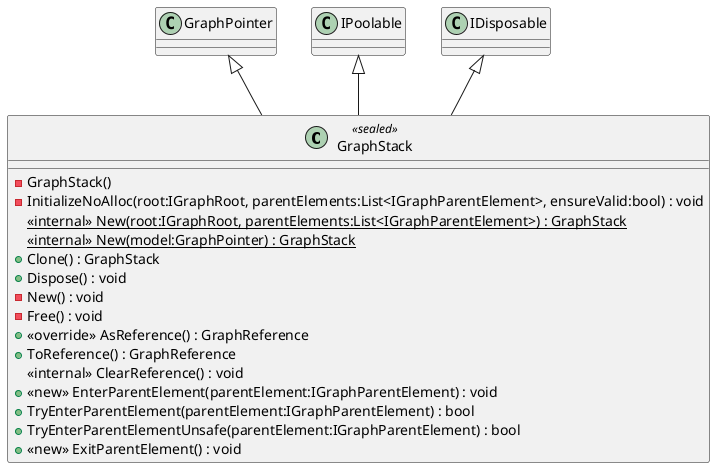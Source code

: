 @startuml
class GraphStack <<sealed>> {
    - GraphStack()
    - InitializeNoAlloc(root:IGraphRoot, parentElements:List<IGraphParentElement>, ensureValid:bool) : void
    <<internal>> {static} New(root:IGraphRoot, parentElements:List<IGraphParentElement>) : GraphStack
    <<internal>> {static} New(model:GraphPointer) : GraphStack
    + Clone() : GraphStack
    + Dispose() : void
    - New() : void
    - Free() : void
    + <<override>> AsReference() : GraphReference
    + ToReference() : GraphReference
    <<internal>> ClearReference() : void
    + <<new>> EnterParentElement(parentElement:IGraphParentElement) : void
    + TryEnterParentElement(parentElement:IGraphParentElement) : bool
    + TryEnterParentElementUnsafe(parentElement:IGraphParentElement) : bool
    + <<new>> ExitParentElement() : void
}
GraphPointer <|-- GraphStack
IPoolable <|-- GraphStack
IDisposable <|-- GraphStack
@enduml
